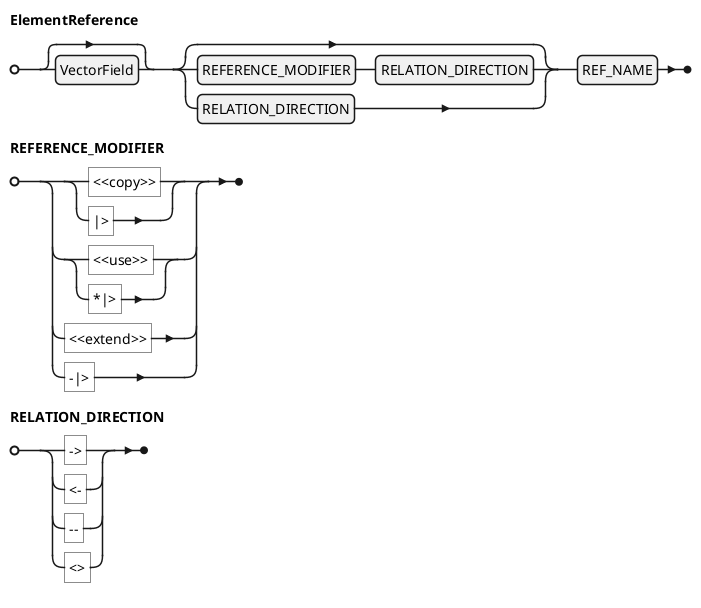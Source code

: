 @startebnf
ElementReference = [ VectorField ], [ (REFERENCE_MODIFIER, RELATION_DIRECTION) | RELATION_DIRECTION ], REF_NAME;
REFERENCE_MODIFIER = ("<<copy>>"| "|>") | ("<<use>>"|"*|>") | ("<<extend>>"|"-|>");
RELATION_DIRECTION = "->" | "<-" | "--" | "<>";


@endyaml